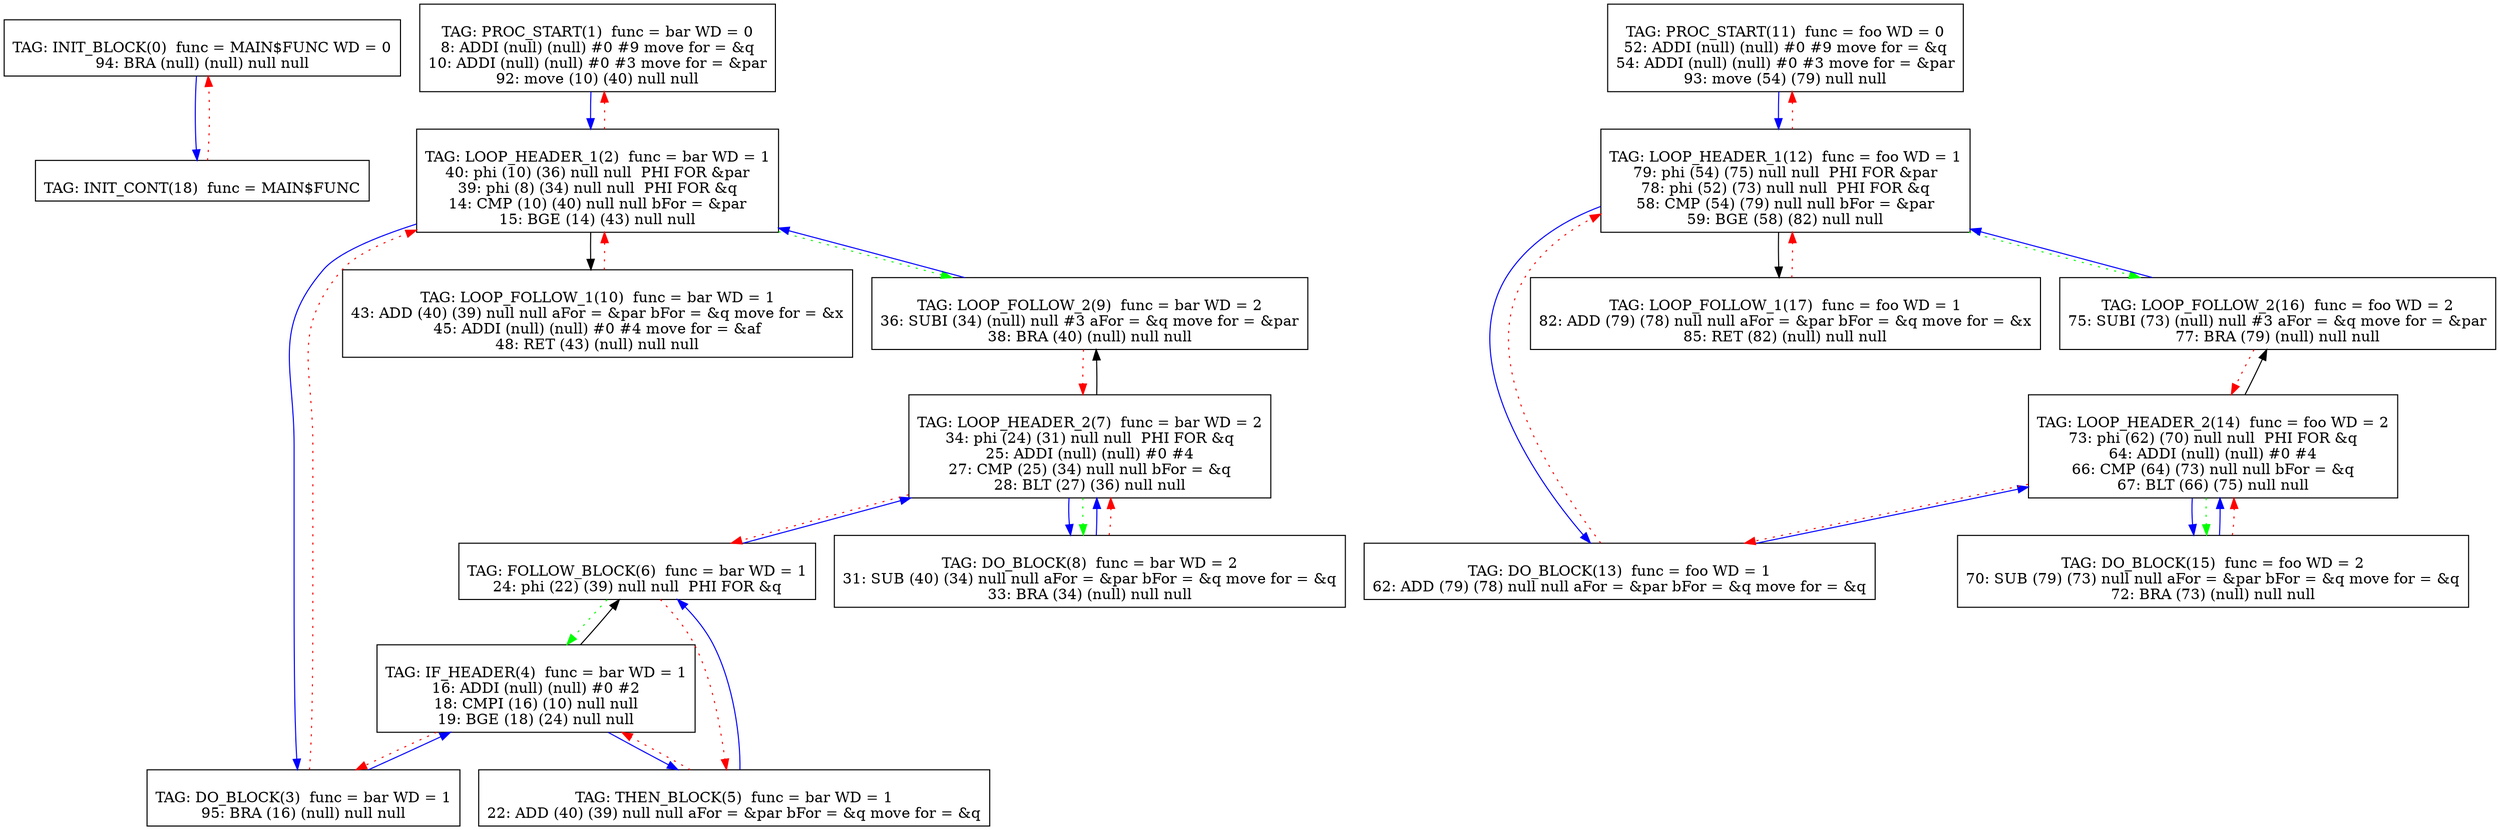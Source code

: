digraph {
0[label="
TAG: INIT_BLOCK(0)  func = MAIN$FUNC WD = 0
94: BRA (null) (null) null null
"];
0[shape=box];
0 -> 18[color=blue]
1[label="
TAG: PROC_START(1)  func = bar WD = 0
8: ADDI (null) (null) #0 #9 move for = &q
10: ADDI (null) (null) #0 #3 move for = &par
92: move (10) (40) null null
"];
1[shape=box];
1 -> 2[color=blue]
2[label="
TAG: LOOP_HEADER_1(2)  func = bar WD = 1
40: phi (10) (36) null null  PHI FOR &par
39: phi (8) (34) null null  PHI FOR &q
14: CMP (10) (40) null null bFor = &par
15: BGE (14) (43) null null
"];
2[shape=box];
2 -> 3[color=blue]
2 -> 10[color=black]
2 -> 1[color=red][style=dotted]
2 -> 9[color=green][style=dotted]
3[label="
TAG: DO_BLOCK(3)  func = bar WD = 1
95: BRA (16) (null) null null
"];
3[shape=box];
3 -> 4[color=blue]
3 -> 2[color=red][style=dotted]
4[label="
TAG: IF_HEADER(4)  func = bar WD = 1
16: ADDI (null) (null) #0 #2
18: CMPI (16) (10) null null
19: BGE (18) (24) null null
"];
4[shape=box];
4 -> 5[color=blue]
4 -> 6[color=black]
4 -> 3[color=red][style=dotted]
5[label="
TAG: THEN_BLOCK(5)  func = bar WD = 1
22: ADD (40) (39) null null aFor = &par bFor = &q move for = &q
"];
5[shape=box];
5 -> 6[color=blue]
5 -> 4[color=red][style=dotted]
6[label="
TAG: FOLLOW_BLOCK(6)  func = bar WD = 1
24: phi (22) (39) null null  PHI FOR &q
"];
6[shape=box];
6 -> 7[color=blue]
6 -> 5[color=red][style=dotted]
6 -> 4[color=green][style=dotted]
7[label="
TAG: LOOP_HEADER_2(7)  func = bar WD = 2
34: phi (24) (31) null null  PHI FOR &q
25: ADDI (null) (null) #0 #4
27: CMP (25) (34) null null bFor = &q
28: BLT (27) (36) null null
"];
7[shape=box];
7 -> 8[color=blue]
7 -> 9[color=black]
7 -> 6[color=red][style=dotted]
7 -> 8[color=green][style=dotted]
8[label="
TAG: DO_BLOCK(8)  func = bar WD = 2
31: SUB (40) (34) null null aFor = &par bFor = &q move for = &q
33: BRA (34) (null) null null
"];
8[shape=box];
8 -> 7[color=blue]
8 -> 7[color=red][style=dotted]
9[label="
TAG: LOOP_FOLLOW_2(9)  func = bar WD = 2
36: SUBI (34) (null) null #3 aFor = &q move for = &par
38: BRA (40) (null) null null
"];
9[shape=box];
9 -> 2[color=blue]
9 -> 7[color=red][style=dotted]
10[label="
TAG: LOOP_FOLLOW_1(10)  func = bar WD = 1
43: ADD (40) (39) null null aFor = &par bFor = &q move for = &x
45: ADDI (null) (null) #0 #4 move for = &af
48: RET (43) (null) null null
"];
10[shape=box];
10 -> 2[color=red][style=dotted]
11[label="
TAG: PROC_START(11)  func = foo WD = 0
52: ADDI (null) (null) #0 #9 move for = &q
54: ADDI (null) (null) #0 #3 move for = &par
93: move (54) (79) null null
"];
11[shape=box];
11 -> 12[color=blue]
12[label="
TAG: LOOP_HEADER_1(12)  func = foo WD = 1
79: phi (54) (75) null null  PHI FOR &par
78: phi (52) (73) null null  PHI FOR &q
58: CMP (54) (79) null null bFor = &par
59: BGE (58) (82) null null
"];
12[shape=box];
12 -> 13[color=blue]
12 -> 17[color=black]
12 -> 11[color=red][style=dotted]
12 -> 16[color=green][style=dotted]
13[label="
TAG: DO_BLOCK(13)  func = foo WD = 1
62: ADD (79) (78) null null aFor = &par bFor = &q move for = &q
"];
13[shape=box];
13 -> 14[color=blue]
13 -> 12[color=red][style=dotted]
14[label="
TAG: LOOP_HEADER_2(14)  func = foo WD = 2
73: phi (62) (70) null null  PHI FOR &q
64: ADDI (null) (null) #0 #4
66: CMP (64) (73) null null bFor = &q
67: BLT (66) (75) null null
"];
14[shape=box];
14 -> 15[color=blue]
14 -> 16[color=black]
14 -> 13[color=red][style=dotted]
14 -> 15[color=green][style=dotted]
15[label="
TAG: DO_BLOCK(15)  func = foo WD = 2
70: SUB (79) (73) null null aFor = &par bFor = &q move for = &q
72: BRA (73) (null) null null
"];
15[shape=box];
15 -> 14[color=blue]
15 -> 14[color=red][style=dotted]
16[label="
TAG: LOOP_FOLLOW_2(16)  func = foo WD = 2
75: SUBI (73) (null) null #3 aFor = &q move for = &par
77: BRA (79) (null) null null
"];
16[shape=box];
16 -> 12[color=blue]
16 -> 14[color=red][style=dotted]
17[label="
TAG: LOOP_FOLLOW_1(17)  func = foo WD = 1
82: ADD (79) (78) null null aFor = &par bFor = &q move for = &x
85: RET (82) (null) null null
"];
17[shape=box];
17 -> 12[color=red][style=dotted]
18[label="
TAG: INIT_CONT(18)  func = MAIN$FUNC
"];
18[shape=box];
18 -> 0[color=red][style=dotted]
}
